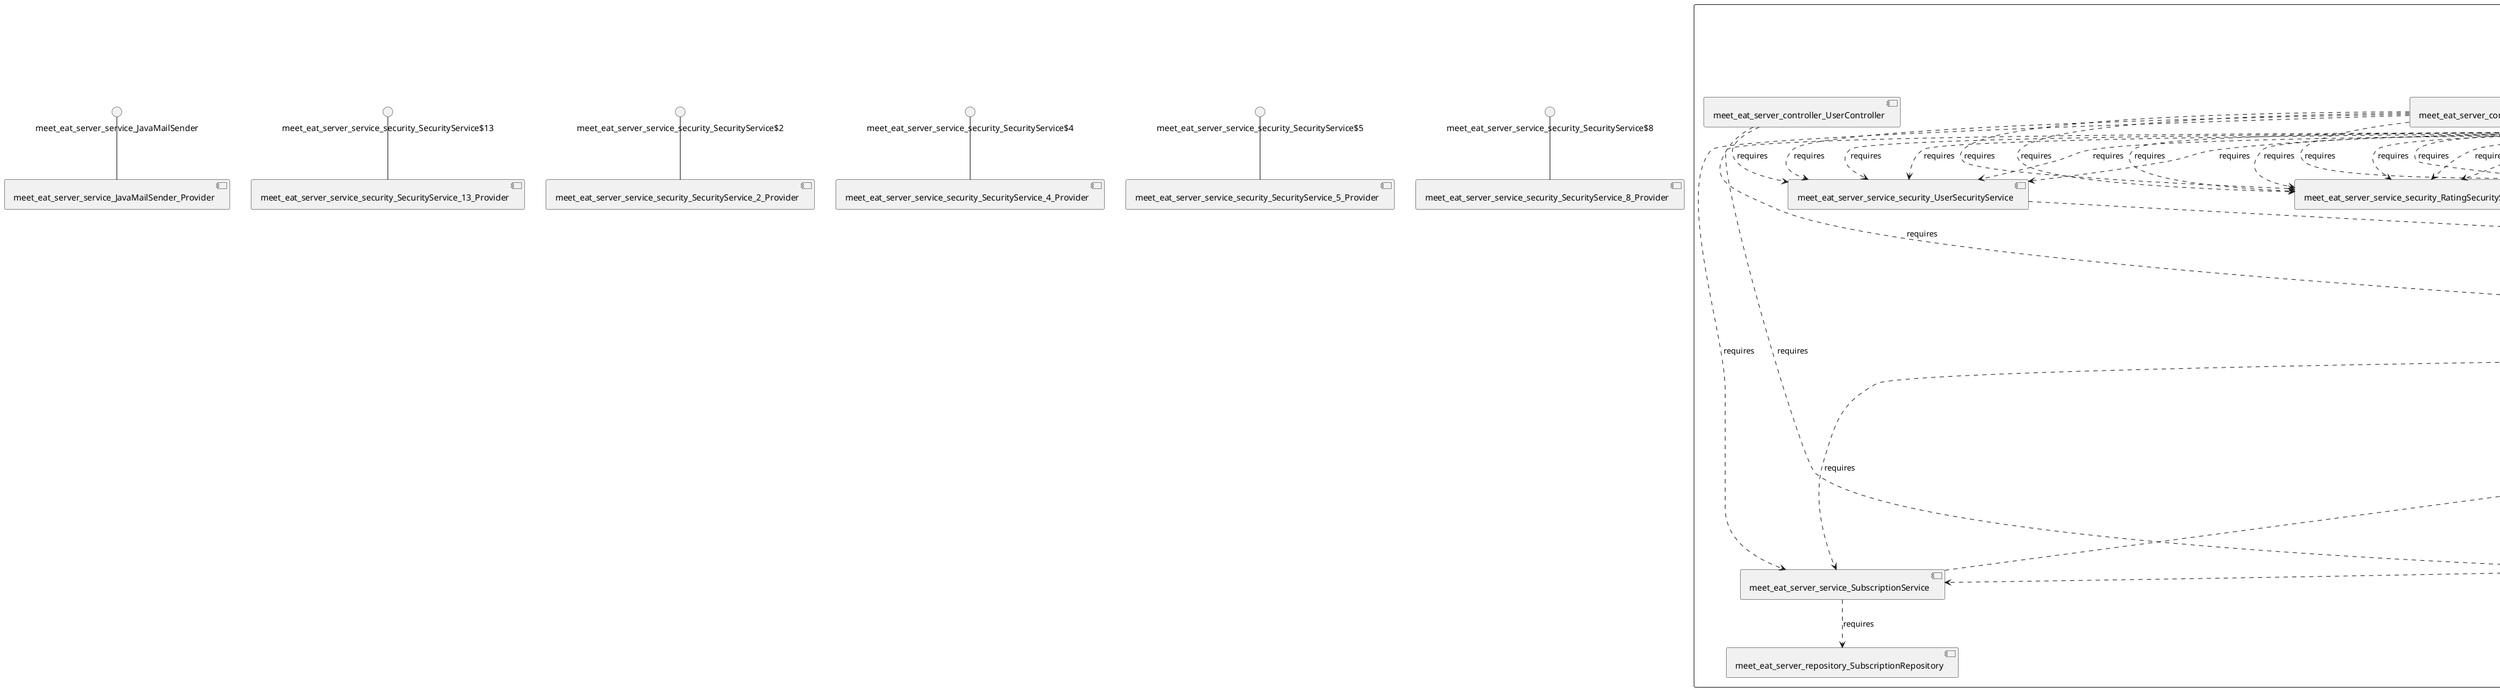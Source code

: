@startuml
skinparam fixCircleLabelOverlapping true
skinparam componentStyle uml2
component "meet_eat_server\n\n\n\n\n\n" {
[meet_eat_server_controller_TagController]
[meet_eat_server_service_EmailService]
[meet_eat_server_service_security_OfferSecurityService]
[meet_eat_server_repository_BookmarkRepository]
[meet_eat_server_controller_ParticipationController]
[meet_eat_server_service_security_TokenSecurityService]
[meet_eat_server_service_security_SubscriptionSecurityService]
[meet_eat_server_repository_TagRepository]
[meet_eat_server_repository_OfferRepository]
[meet_eat_server_service_ParticipationService]
[meet_eat_server_service_ReportService]
[meet_eat_server_repository_ReportRepository]
[meet_eat_server_controller_RatingController]
[meet_eat_server_controller_UserController]
[meet_eat_server_service_UserService]
[meet_eat_server_controller_OfferController]
[meet_eat_server_repository_UserRepository]
[meet_eat_server_repository_SubscriptionRepository]
[meet_eat_server_service_TagService]
[meet_eat_server_service_RatingService]
[meet_eat_server_service_SubscriptionService]
[meet_eat_server_controller_TokenController]
[meet_eat_server_repository_RatingRepository]
[meet_eat_server_controller_SubscriptionController]
[meet_eat_server_service_OfferService]
[meet_eat_server_service_BookmarkService]
[meet_eat_server_controller_BookmarkController]
[meet_eat_server_repository_ParticipationRepository]
[meet_eat_server_service_security_BookmarkSecurityService]
[meet_eat_server_service_security_RatingSecurityService]
[meet_eat_server_service_TokenService]
[meet_eat_server_service_security_ReportSecurityService]
[meet_eat_server_service_security_UserSecurityService]
[meet_eat_server_controller_ReportController]
[meet_eat_server_service_security_TagSecurityService]
[meet_eat_server_service_security_ParticipationSecurityService]
[meet_eat_server_repository_TokenRepository]
[meet_eat_server_controller_TokenController]..>[meet_eat_server_service_TokenService] : requires
[meet_eat_server_controller_RatingController]..>[meet_eat_server_service_security_ReportSecurityService] : requires
[meet_eat_server_controller_ParticipationController]..>[meet_eat_server_service_security_BookmarkSecurityService] : requires
[meet_eat_server_service_RatingService]..>[meet_eat_server_service_UserService] : requires
[meet_eat_server_controller_BookmarkController]..>[meet_eat_server_service_security_RatingSecurityService] : requires
[meet_eat_server_service_security_ParticipationSecurityService]..>[meet_eat_server_service_TokenService] : requires
[meet_eat_server_controller_BookmarkController]..>[meet_eat_server_service_security_SubscriptionSecurityService] : requires
[meet_eat_server_service_OfferService]..>[meet_eat_server_service_UserService] : requires
[meet_eat_server_service_ParticipationService]..>[meet_eat_server_repository_ParticipationRepository] : requires
[meet_eat_server_controller_RatingController]..>[meet_eat_server_service_security_SubscriptionSecurityService] : requires
[meet_eat_server_controller_TagController]..>[meet_eat_server_service_TagService] : requires
[meet_eat_server_controller_OfferController]..>[meet_eat_server_service_security_OfferSecurityService] : requires
[meet_eat_server_controller_SubscriptionController]..>[meet_eat_server_service_security_TagSecurityService] : requires
[meet_eat_server_controller_ParticipationController]..>[meet_eat_server_service_security_ParticipationSecurityService] : requires
[meet_eat_server_controller_SubscriptionController]..>[meet_eat_server_service_security_BookmarkSecurityService] : requires
[meet_eat_server_controller_BookmarkController]..>[meet_eat_server_service_security_TagSecurityService] : requires
[meet_eat_server_service_TokenService]..>[meet_eat_server_service_UserService] : requires
[meet_eat_server_controller_SubscriptionController]..>[meet_eat_server_service_SubscriptionService] : requires
[meet_eat_server_controller_ReportController]..>[meet_eat_server_service_security_RatingSecurityService] : requires
[meet_eat_server_controller_RatingController]..>[meet_eat_server_service_RatingService] : requires
[meet_eat_server_controller_RatingController]..>[meet_eat_server_service_security_TokenSecurityService] : requires
[meet_eat_server_service_SubscriptionService]..>[meet_eat_server_repository_SubscriptionRepository] : requires
[meet_eat_server_controller_BookmarkController]..>[meet_eat_server_service_security_UserSecurityService] : requires
[meet_eat_server_service_TagService]..>[meet_eat_server_repository_TagRepository] : requires
[meet_eat_server_controller_SubscriptionController]..>[meet_eat_server_service_security_SubscriptionSecurityService] : requires
[meet_eat_server_service_security_TokenSecurityService]..>[meet_eat_server_service_TokenService] : requires
[meet_eat_server_controller_SubscriptionController]..>[meet_eat_server_service_security_ParticipationSecurityService] : requires
[meet_eat_server_controller_ParticipationController]..>[meet_eat_server_service_security_RatingSecurityService] : requires
[meet_eat_server_controller_ReportController]..>[meet_eat_server_service_security_OfferSecurityService] : requires
[meet_eat_server_controller_SubscriptionController]..>[meet_eat_server_service_security_TokenSecurityService] : requires
[meet_eat_server_controller_ReportController]..>[meet_eat_server_service_security_RatingSecurityService] : requires
[meet_eat_server_service_UserService]..>[meet_eat_server_service_SubscriptionService] : requires
[meet_eat_server_controller_RatingController]..>[meet_eat_server_service_security_RatingSecurityService] : requires
[meet_eat_server_service_UserService]..>[meet_eat_server_service_BookmarkService] : requires
[meet_eat_server_controller_ReportController]..>[meet_eat_server_service_security_ReportSecurityService] : requires
[meet_eat_server_service_security_TagSecurityService]..>[meet_eat_server_service_TokenService] : requires
[meet_eat_server_service_UserService]..>[meet_eat_server_service_RatingService] : requires
[meet_eat_server_service_ReportService]..>[meet_eat_server_repository_ReportRepository] : requires
[meet_eat_server_controller_BookmarkController]..>[meet_eat_server_service_security_ParticipationSecurityService] : requires
[meet_eat_server_controller_BookmarkController]..>[meet_eat_server_service_security_TokenSecurityService] : requires
[meet_eat_server_controller_ParticipationController]..>[meet_eat_server_service_security_OfferSecurityService] : requires
[meet_eat_server_controller_ReportController]..>[meet_eat_server_service_ReportService] : requires
[meet_eat_server_controller_ParticipationController]..>[meet_eat_server_service_security_RatingSecurityService] : requires
[meet_eat_server_controller_ParticipationController]..>[meet_eat_server_service_security_ReportSecurityService] : requires
[meet_eat_server_controller_SubscriptionController]..>[meet_eat_server_service_security_UserSecurityService] : requires
[meet_eat_server_service_UserService]..>[meet_eat_server_service_ParticipationService] : requires
[meet_eat_server_service_OfferService]..>[meet_eat_server_service_ParticipationService] : requires
[meet_eat_server_service_security_OfferSecurityService]..>[meet_eat_server_service_TokenService] : requires
[meet_eat_server_service_UserService]..>[meet_eat_server_service_ReportService] : requires
[meet_eat_server_service_SubscriptionService]..>[meet_eat_server_service_UserService] : requires
[meet_eat_server_controller_TagController]..>[meet_eat_server_service_security_TagSecurityService] : requires
[meet_eat_server_service_security_ReportSecurityService]..>[meet_eat_server_service_TokenService] : requires
[meet_eat_server_controller_RatingController]..>[meet_eat_server_service_security_OfferSecurityService] : requires
[meet_eat_server_service_security_UserSecurityService]..>[meet_eat_server_service_TokenService] : requires
[meet_eat_server_service_UserService]..>[meet_eat_server_service_OfferService] : requires
[meet_eat_server_controller_BookmarkController]..>[meet_eat_server_service_security_OfferSecurityService] : requires
[meet_eat_server_controller_ParticipationController]..>[meet_eat_server_service_ParticipationService] : requires
[meet_eat_server_controller_UserController]..>[meet_eat_server_service_UserService] : requires
[meet_eat_server_service_UserService]..>[meet_eat_server_service_EmailService] : requires
[meet_eat_server_controller_SubscriptionController]..>[meet_eat_server_service_security_RatingSecurityService] : requires
[meet_eat_server_service_TokenService]..>[meet_eat_server_repository_TokenRepository] : requires
[meet_eat_server_controller_OfferController]..>[meet_eat_server_service_OfferService] : requires
[meet_eat_server_controller_BookmarkController]..>[meet_eat_server_service_BookmarkService] : requires
[meet_eat_server_controller_UserController]..>[meet_eat_server_service_security_UserSecurityService] : requires
[meet_eat_server_controller_TokenController]..>[meet_eat_server_service_security_TokenSecurityService] : requires
[meet_eat_server_controller_ReportController]..>[meet_eat_server_service_security_BookmarkSecurityService] : requires
[meet_eat_server_controller_RatingController]..>[meet_eat_server_service_security_RatingSecurityService] : requires
[meet_eat_server_controller_RatingController]..>[meet_eat_server_service_security_ParticipationSecurityService] : requires
[meet_eat_server_controller_RatingController]..>[meet_eat_server_service_security_BookmarkSecurityService] : requires
[meet_eat_server_service_security_RatingSecurityService]..>[meet_eat_server_service_TokenService] : requires
[meet_eat_server_controller_ReportController]..>[meet_eat_server_service_security_ParticipationSecurityService] : requires
[meet_eat_server_service_BookmarkService]..>[meet_eat_server_service_UserService] : requires
[meet_eat_server_controller_SubscriptionController]..>[meet_eat_server_service_security_OfferSecurityService] : requires
[meet_eat_server_controller_ParticipationController]..>[meet_eat_server_service_security_TagSecurityService] : requires
[meet_eat_server_service_security_SubscriptionSecurityService]..>[meet_eat_server_service_TokenService] : requires
[meet_eat_server_controller_ReportController]..>[meet_eat_server_service_security_TokenSecurityService] : requires
[meet_eat_server_service_UserService]..>[meet_eat_server_repository_UserRepository] : requires
[meet_eat_server_service_RatingService]..>[meet_eat_server_repository_RatingRepository] : requires
[meet_eat_server_controller_BookmarkController]..>[meet_eat_server_service_security_ReportSecurityService] : requires
[meet_eat_server_controller_ReportController]..>[meet_eat_server_service_security_SubscriptionSecurityService] : requires
[meet_eat_server_controller_ReportController]..>[meet_eat_server_service_security_TagSecurityService] : requires
[meet_eat_server_service_security_BookmarkSecurityService]..>[meet_eat_server_service_TokenService] : requires
[meet_eat_server_controller_RatingController]..>[meet_eat_server_service_security_UserSecurityService] : requires
[meet_eat_server_service_OfferService]..>[meet_eat_server_service_SubscriptionService] : requires
[meet_eat_server_service_BookmarkService]..>[meet_eat_server_repository_BookmarkRepository] : requires
[meet_eat_server_controller_ParticipationController]..>[meet_eat_server_service_security_TokenSecurityService] : requires
[meet_eat_server_controller_BookmarkController]..>[meet_eat_server_service_security_BookmarkSecurityService] : requires
[meet_eat_server_service_ParticipationService]..>[meet_eat_server_service_OfferService] : requires
[meet_eat_server_service_OfferService]..>[meet_eat_server_repository_OfferRepository] : requires
[meet_eat_server_controller_BookmarkController]..>[meet_eat_server_service_security_RatingSecurityService] : requires
[meet_eat_server_service_OfferService]..>[meet_eat_server_service_BookmarkService] : requires
[meet_eat_server_service_OfferService]..>[meet_eat_server_service_ReportService] : requires
[meet_eat_server_service_OfferService]..>[meet_eat_server_service_RatingService] : requires
[meet_eat_server_controller_ReportController]..>[meet_eat_server_service_security_UserSecurityService] : requires
[meet_eat_server_controller_ParticipationController]..>[meet_eat_server_service_security_UserSecurityService] : requires
[meet_eat_server_controller_RatingController]..>[meet_eat_server_service_security_TagSecurityService] : requires
[meet_eat_server_controller_ParticipationController]..>[meet_eat_server_service_security_SubscriptionSecurityService] : requires
[meet_eat_server_controller_SubscriptionController]..>[meet_eat_server_service_security_ReportSecurityService] : requires
[meet_eat_server_service_UserService]..>[meet_eat_server_service_TokenService] : requires
[meet_eat_server_controller_SubscriptionController]..>[meet_eat_server_service_security_RatingSecurityService] : requires
}
interface "meet_eat_server_service_JavaMailSender" as interface.meet_eat_server_service_JavaMailSender
interface.meet_eat_server_service_JavaMailSender--[meet_eat_server_service_JavaMailSender_Provider]
interface "meet_eat_server_service_security_SecurityService$13" as interface.meet_eat_server_service_security_SecurityService_13
interface.meet_eat_server_service_security_SecurityService_13--[meet_eat_server_service_security_SecurityService_13_Provider]
interface "meet_eat_server_service_security_SecurityService$2" as interface.meet_eat_server_service_security_SecurityService_2
interface.meet_eat_server_service_security_SecurityService_2--[meet_eat_server_service_security_SecurityService_2_Provider]
interface "meet_eat_server_service_security_SecurityService$4" as interface.meet_eat_server_service_security_SecurityService_4
interface.meet_eat_server_service_security_SecurityService_4--[meet_eat_server_service_security_SecurityService_4_Provider]
interface "meet_eat_server_service_security_SecurityService$5" as interface.meet_eat_server_service_security_SecurityService_5
interface.meet_eat_server_service_security_SecurityService_5--[meet_eat_server_service_security_SecurityService_5_Provider]
interface "meet_eat_server_service_security_SecurityService$8" as interface.meet_eat_server_service_security_SecurityService_8
interface.meet_eat_server_service_security_SecurityService_8--[meet_eat_server_service_security_SecurityService_8_Provider]

@enduml
